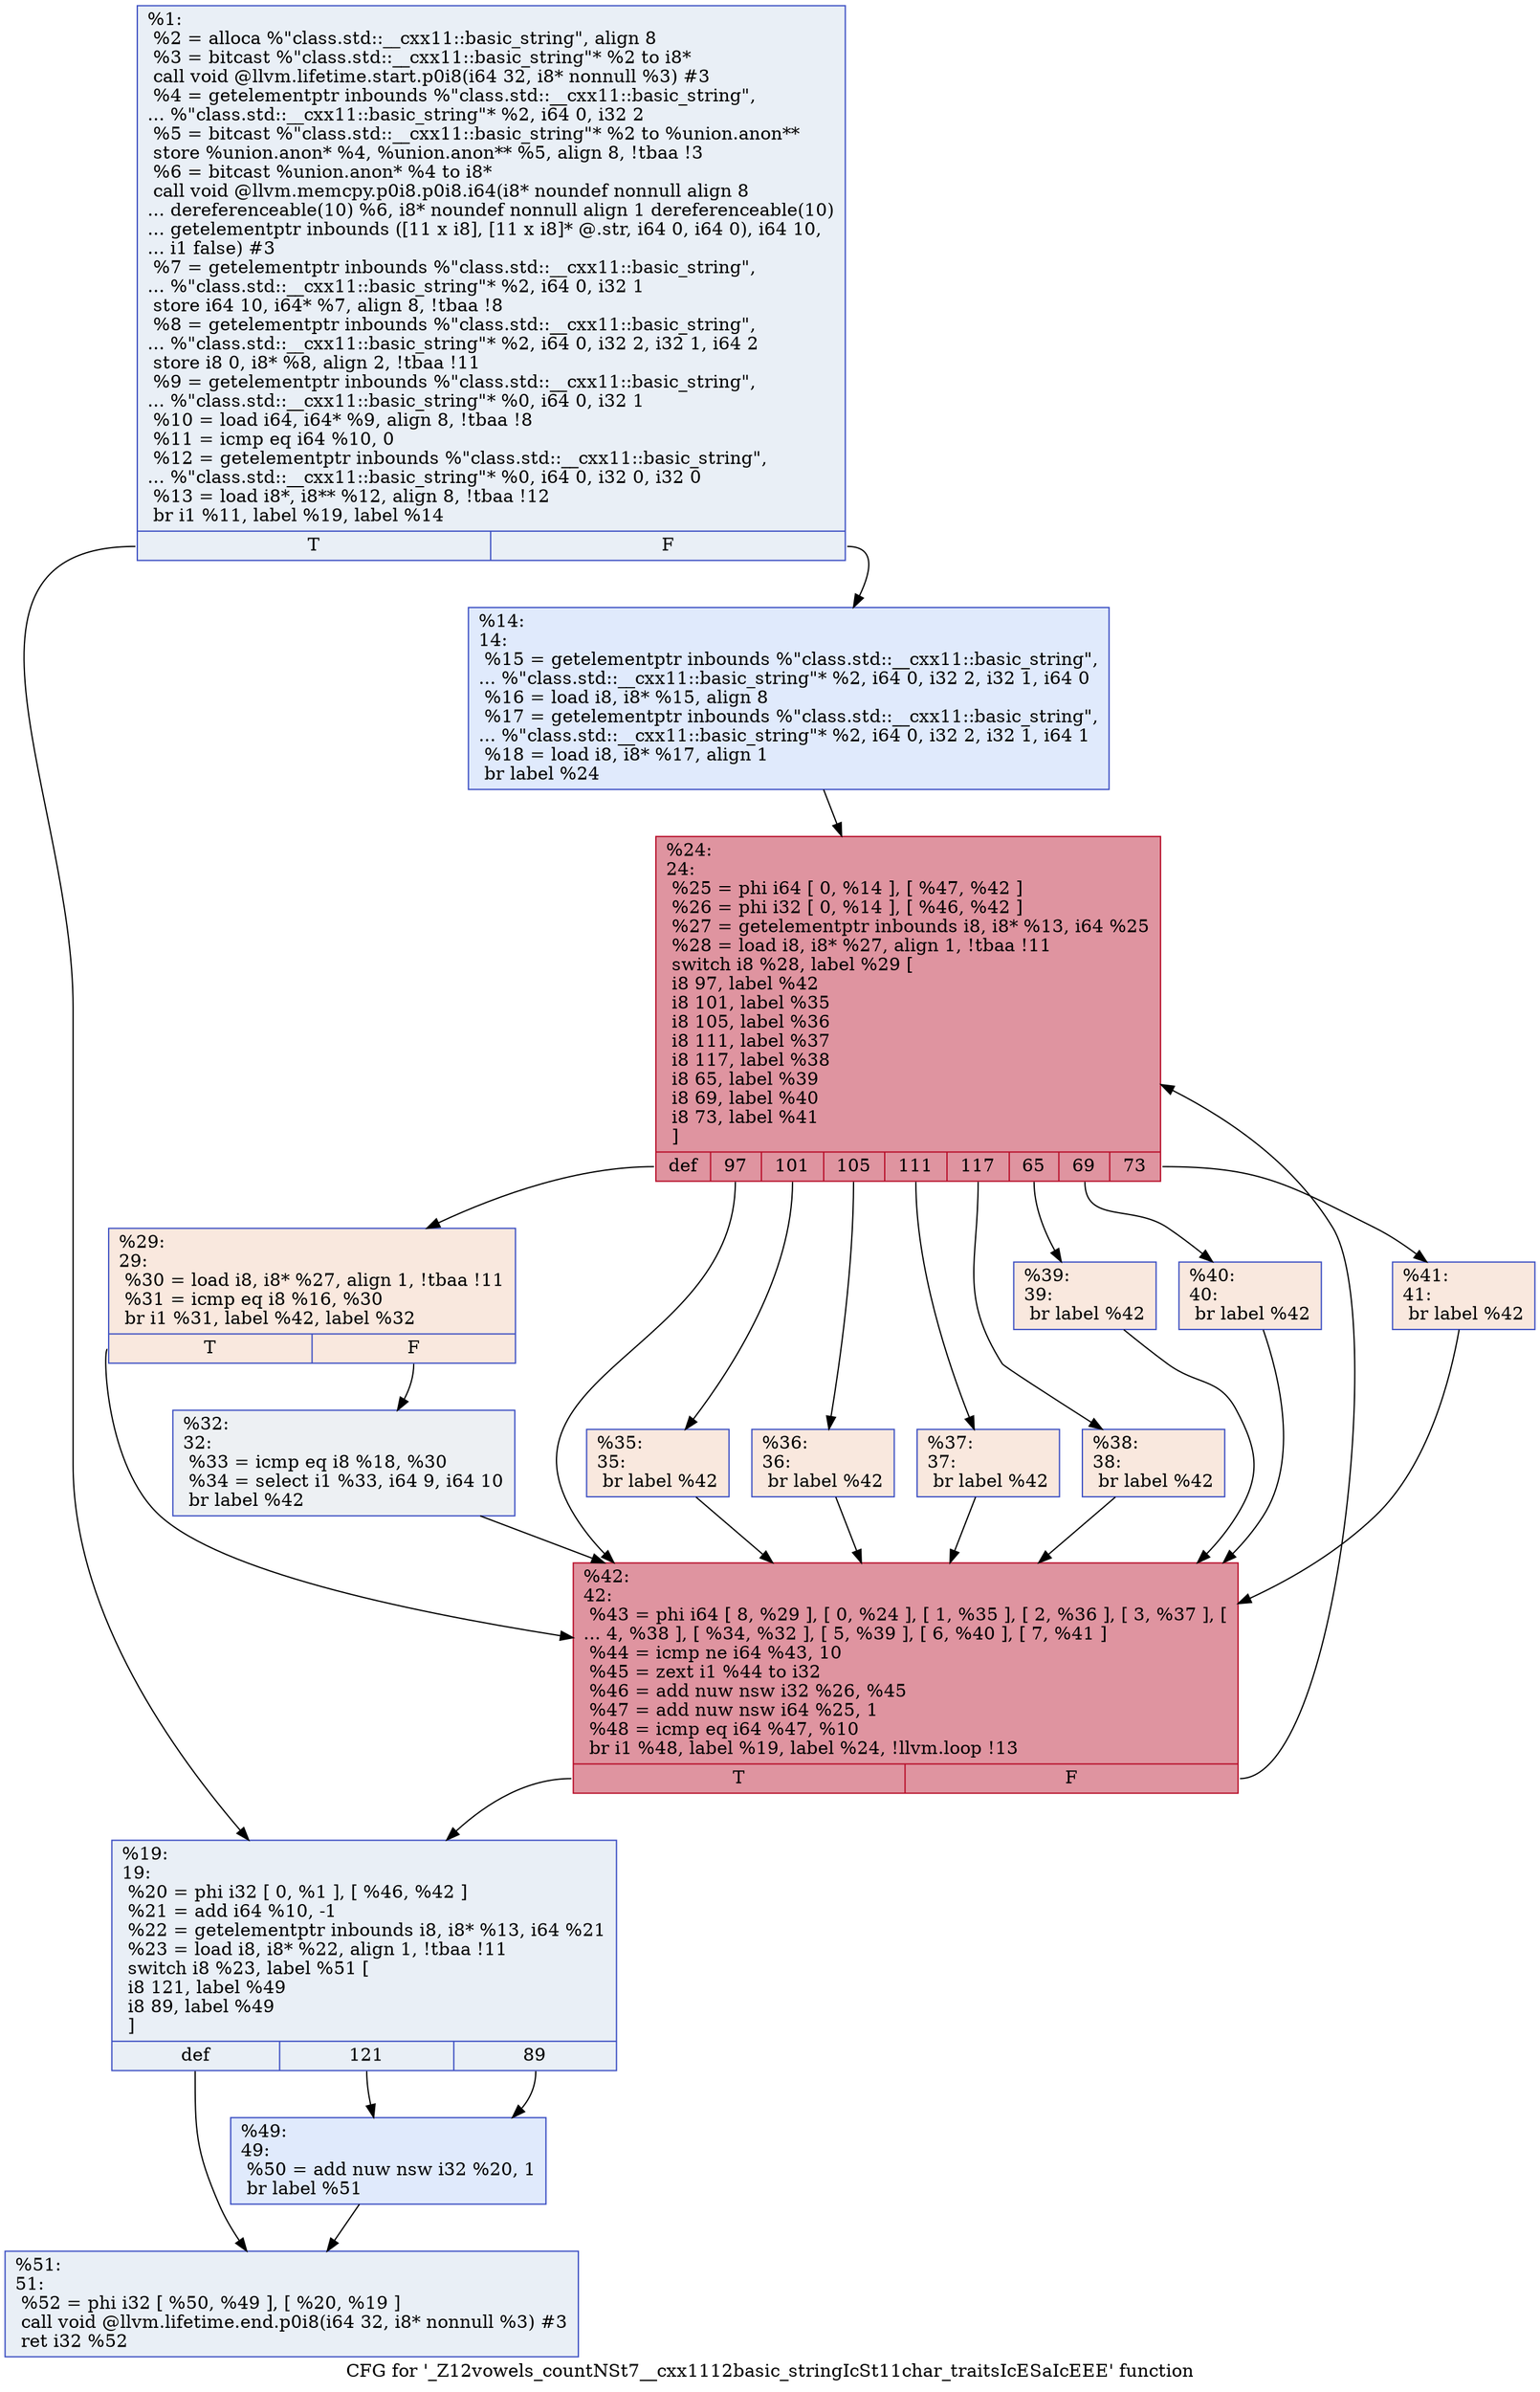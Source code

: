 digraph "CFG for '_Z12vowels_countNSt7__cxx1112basic_stringIcSt11char_traitsIcESaIcEEE' function" {
	label="CFG for '_Z12vowels_countNSt7__cxx1112basic_stringIcSt11char_traitsIcESaIcEEE' function";

	Node0x561787693190 [shape=record,color="#3d50c3ff", style=filled, fillcolor="#cedaeb70",label="{%1:\l  %2 = alloca %\"class.std::__cxx11::basic_string\", align 8\l  %3 = bitcast %\"class.std::__cxx11::basic_string\"* %2 to i8*\l  call void @llvm.lifetime.start.p0i8(i64 32, i8* nonnull %3) #3\l  %4 = getelementptr inbounds %\"class.std::__cxx11::basic_string\",\l... %\"class.std::__cxx11::basic_string\"* %2, i64 0, i32 2\l  %5 = bitcast %\"class.std::__cxx11::basic_string\"* %2 to %union.anon**\l  store %union.anon* %4, %union.anon** %5, align 8, !tbaa !3\l  %6 = bitcast %union.anon* %4 to i8*\l  call void @llvm.memcpy.p0i8.p0i8.i64(i8* noundef nonnull align 8\l... dereferenceable(10) %6, i8* noundef nonnull align 1 dereferenceable(10)\l... getelementptr inbounds ([11 x i8], [11 x i8]* @.str, i64 0, i64 0), i64 10,\l... i1 false) #3\l  %7 = getelementptr inbounds %\"class.std::__cxx11::basic_string\",\l... %\"class.std::__cxx11::basic_string\"* %2, i64 0, i32 1\l  store i64 10, i64* %7, align 8, !tbaa !8\l  %8 = getelementptr inbounds %\"class.std::__cxx11::basic_string\",\l... %\"class.std::__cxx11::basic_string\"* %2, i64 0, i32 2, i32 1, i64 2\l  store i8 0, i8* %8, align 2, !tbaa !11\l  %9 = getelementptr inbounds %\"class.std::__cxx11::basic_string\",\l... %\"class.std::__cxx11::basic_string\"* %0, i64 0, i32 1\l  %10 = load i64, i64* %9, align 8, !tbaa !8\l  %11 = icmp eq i64 %10, 0\l  %12 = getelementptr inbounds %\"class.std::__cxx11::basic_string\",\l... %\"class.std::__cxx11::basic_string\"* %0, i64 0, i32 0, i32 0\l  %13 = load i8*, i8** %12, align 8, !tbaa !12\l  br i1 %11, label %19, label %14\l|{<s0>T|<s1>F}}"];
	Node0x561787693190:s0 -> Node0x5617876946f0;
	Node0x561787693190:s1 -> Node0x5617876967c0;
	Node0x5617876967c0 [shape=record,color="#3d50c3ff", style=filled, fillcolor="#b9d0f970",label="{%14:\l14:                                               \l  %15 = getelementptr inbounds %\"class.std::__cxx11::basic_string\",\l... %\"class.std::__cxx11::basic_string\"* %2, i64 0, i32 2, i32 1, i64 0\l  %16 = load i8, i8* %15, align 8\l  %17 = getelementptr inbounds %\"class.std::__cxx11::basic_string\",\l... %\"class.std::__cxx11::basic_string\"* %2, i64 0, i32 2, i32 1, i64 1\l  %18 = load i8, i8* %17, align 1\l  br label %24\l}"];
	Node0x5617876967c0 -> Node0x561787696c10;
	Node0x5617876946f0 [shape=record,color="#3d50c3ff", style=filled, fillcolor="#cedaeb70",label="{%19:\l19:                                               \l  %20 = phi i32 [ 0, %1 ], [ %46, %42 ]\l  %21 = add i64 %10, -1\l  %22 = getelementptr inbounds i8, i8* %13, i64 %21\l  %23 = load i8, i8* %22, align 1, !tbaa !11\l  switch i8 %23, label %51 [\l    i8 121, label %49\l    i8 89, label %49\l  ]\l|{<s0>def|<s1>121|<s2>89}}"];
	Node0x5617876946f0:s0 -> Node0x561787697590;
	Node0x5617876946f0:s1 -> Node0x561787697650;
	Node0x5617876946f0:s2 -> Node0x561787697650;
	Node0x561787696c10 [shape=record,color="#b70d28ff", style=filled, fillcolor="#b70d2870",label="{%24:\l24:                                               \l  %25 = phi i64 [ 0, %14 ], [ %47, %42 ]\l  %26 = phi i32 [ 0, %14 ], [ %46, %42 ]\l  %27 = getelementptr inbounds i8, i8* %13, i64 %25\l  %28 = load i8, i8* %27, align 1, !tbaa !11\l  switch i8 %28, label %29 [\l    i8 97, label %42\l    i8 101, label %35\l    i8 105, label %36\l    i8 111, label %37\l    i8 117, label %38\l    i8 65, label %39\l    i8 69, label %40\l    i8 73, label %41\l  ]\l|{<s0>def|<s1>97|<s2>101|<s3>105|<s4>111|<s5>117|<s6>65|<s7>69|<s8>73}}"];
	Node0x561787696c10:s0 -> Node0x561787697ad0;
	Node0x561787696c10:s1 -> Node0x561787696d00;
	Node0x561787696c10:s2 -> Node0x561787697bc0;
	Node0x561787696c10:s3 -> Node0x561787697c80;
	Node0x561787696c10:s4 -> Node0x561787697d40;
	Node0x561787696c10:s5 -> Node0x561787697e00;
	Node0x561787696c10:s6 -> Node0x561787697ec0;
	Node0x561787696c10:s7 -> Node0x561787697f80;
	Node0x561787696c10:s8 -> Node0x561787698040;
	Node0x561787697ad0 [shape=record,color="#3d50c3ff", style=filled, fillcolor="#f2cab570",label="{%29:\l29:                                               \l  %30 = load i8, i8* %27, align 1, !tbaa !11\l  %31 = icmp eq i8 %16, %30\l  br i1 %31, label %42, label %32\l|{<s0>T|<s1>F}}"];
	Node0x561787697ad0:s0 -> Node0x561787696d00;
	Node0x561787697ad0:s1 -> Node0x561787698470;
	Node0x561787698470 [shape=record,color="#3d50c3ff", style=filled, fillcolor="#d6dce470",label="{%32:\l32:                                               \l  %33 = icmp eq i8 %18, %30\l  %34 = select i1 %33, i64 9, i64 10\l  br label %42\l}"];
	Node0x561787698470 -> Node0x561787696d00;
	Node0x561787697bc0 [shape=record,color="#3d50c3ff", style=filled, fillcolor="#f2cab570",label="{%35:\l35:                                               \l  br label %42\l}"];
	Node0x561787697bc0 -> Node0x561787696d00;
	Node0x561787697c80 [shape=record,color="#3d50c3ff", style=filled, fillcolor="#f2cab570",label="{%36:\l36:                                               \l  br label %42\l}"];
	Node0x561787697c80 -> Node0x561787696d00;
	Node0x561787697d40 [shape=record,color="#3d50c3ff", style=filled, fillcolor="#f2cab570",label="{%37:\l37:                                               \l  br label %42\l}"];
	Node0x561787697d40 -> Node0x561787696d00;
	Node0x561787697e00 [shape=record,color="#3d50c3ff", style=filled, fillcolor="#f2cab570",label="{%38:\l38:                                               \l  br label %42\l}"];
	Node0x561787697e00 -> Node0x561787696d00;
	Node0x561787697ec0 [shape=record,color="#3d50c3ff", style=filled, fillcolor="#f2cab570",label="{%39:\l39:                                               \l  br label %42\l}"];
	Node0x561787697ec0 -> Node0x561787696d00;
	Node0x561787697f80 [shape=record,color="#3d50c3ff", style=filled, fillcolor="#f2cab570",label="{%40:\l40:                                               \l  br label %42\l}"];
	Node0x561787697f80 -> Node0x561787696d00;
	Node0x561787698040 [shape=record,color="#3d50c3ff", style=filled, fillcolor="#f2cab570",label="{%41:\l41:                                               \l  br label %42\l}"];
	Node0x561787698040 -> Node0x561787696d00;
	Node0x561787696d00 [shape=record,color="#b70d28ff", style=filled, fillcolor="#b70d2870",label="{%42:\l42:                                               \l  %43 = phi i64 [ 8, %29 ], [ 0, %24 ], [ 1, %35 ], [ 2, %36 ], [ 3, %37 ], [\l... 4, %38 ], [ %34, %32 ], [ 5, %39 ], [ 6, %40 ], [ 7, %41 ]\l  %44 = icmp ne i64 %43, 10\l  %45 = zext i1 %44 to i32\l  %46 = add nuw nsw i32 %26, %45\l  %47 = add nuw nsw i64 %25, 1\l  %48 = icmp eq i64 %47, %10\l  br i1 %48, label %19, label %24, !llvm.loop !13\l|{<s0>T|<s1>F}}"];
	Node0x561787696d00:s0 -> Node0x5617876946f0;
	Node0x561787696d00:s1 -> Node0x561787696c10;
	Node0x561787697650 [shape=record,color="#3d50c3ff", style=filled, fillcolor="#b9d0f970",label="{%49:\l49:                                               \l  %50 = add nuw nsw i32 %20, 1\l  br label %51\l}"];
	Node0x561787697650 -> Node0x561787697590;
	Node0x561787697590 [shape=record,color="#3d50c3ff", style=filled, fillcolor="#cedaeb70",label="{%51:\l51:                                               \l  %52 = phi i32 [ %50, %49 ], [ %20, %19 ]\l  call void @llvm.lifetime.end.p0i8(i64 32, i8* nonnull %3) #3\l  ret i32 %52\l}"];
}
